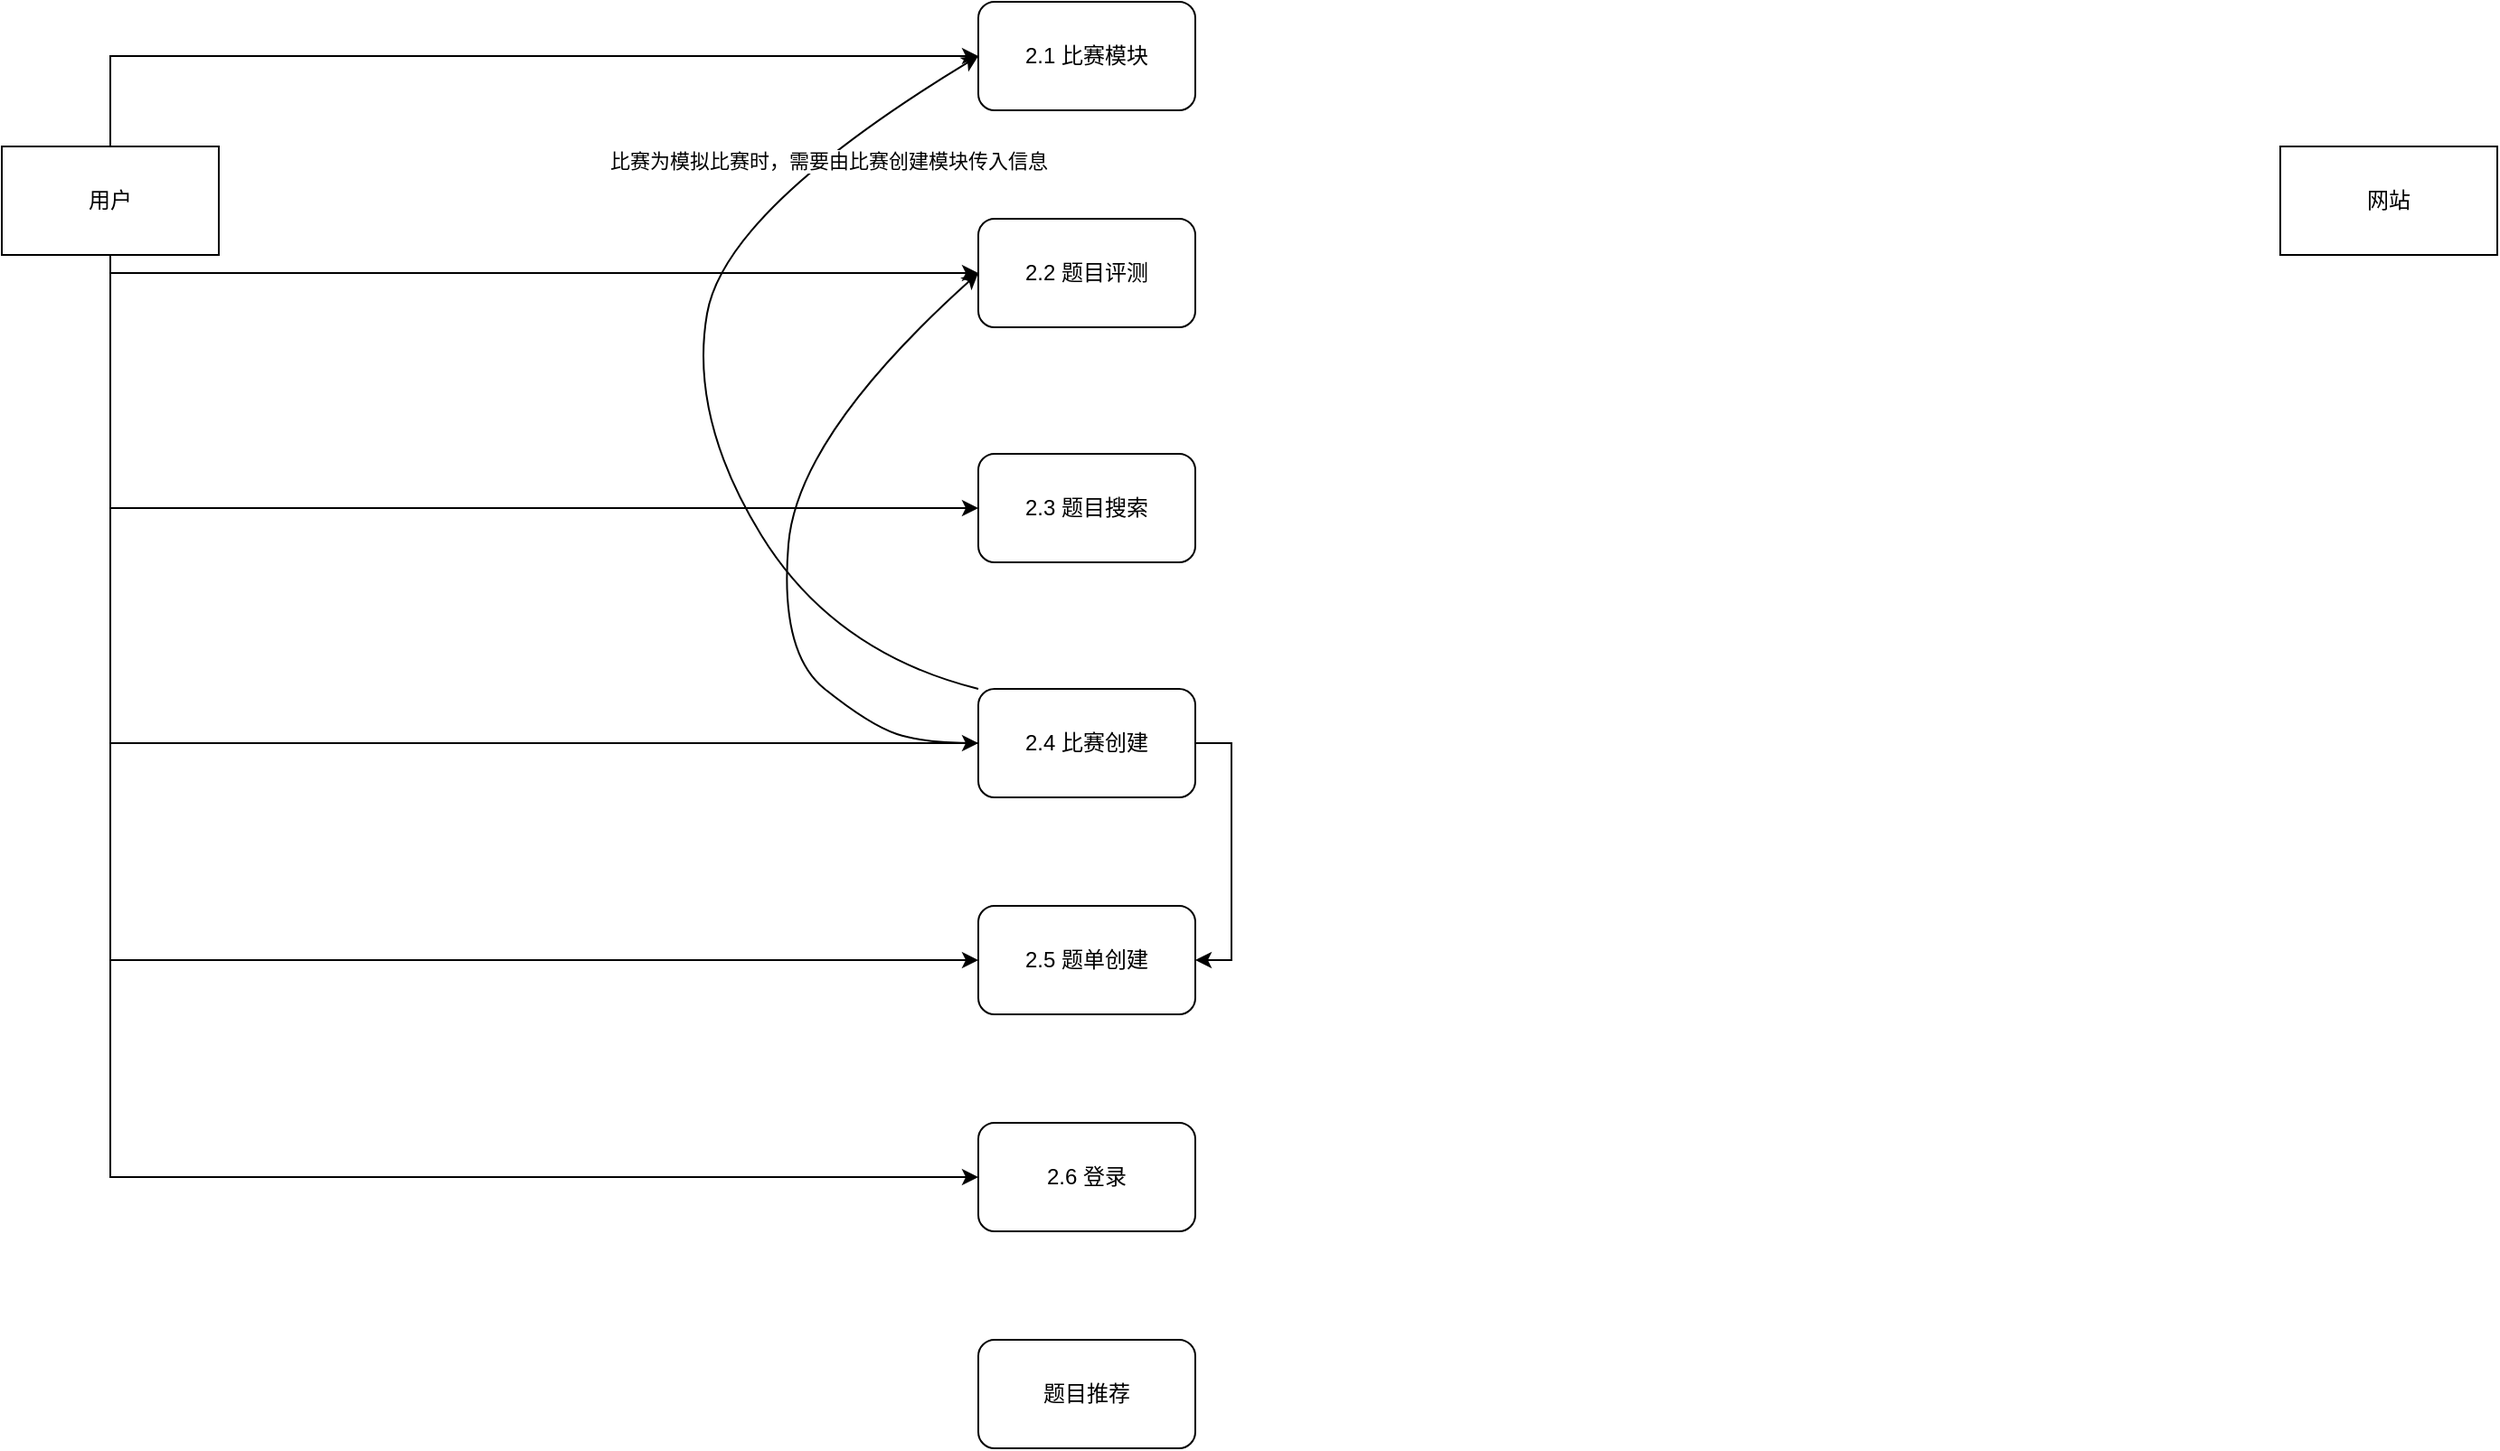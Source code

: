 <mxfile version="17.1.3" type="github">
  <diagram id="GUy75SjR7ynqyHIWaE5n" name="第 1 页">
    <mxGraphModel dx="1221" dy="654" grid="1" gridSize="10" guides="1" tooltips="1" connect="1" arrows="1" fold="1" page="1" pageScale="1" pageWidth="1600" pageHeight="900" math="0" shadow="0">
      <root>
        <mxCell id="0" />
        <mxCell id="1" parent="0" />
        <mxCell id="q0_BRSECZEaf_4aycoRN-10" style="edgeStyle=orthogonalEdgeStyle;rounded=0;orthogonalLoop=1;jettySize=auto;html=1;entryX=0;entryY=0.5;entryDx=0;entryDy=0;" edge="1" parent="1" source="q0_BRSECZEaf_4aycoRN-1" target="q0_BRSECZEaf_4aycoRN-9">
          <mxGeometry relative="1" as="geometry">
            <Array as="points">
              <mxPoint x="180" y="680" />
            </Array>
          </mxGeometry>
        </mxCell>
        <mxCell id="q0_BRSECZEaf_4aycoRN-11" style="edgeStyle=orthogonalEdgeStyle;rounded=0;orthogonalLoop=1;jettySize=auto;html=1;entryX=0;entryY=0.5;entryDx=0;entryDy=0;" edge="1" parent="1" source="q0_BRSECZEaf_4aycoRN-1" target="q0_BRSECZEaf_4aycoRN-7">
          <mxGeometry relative="1" as="geometry">
            <Array as="points">
              <mxPoint x="180" y="560" />
            </Array>
          </mxGeometry>
        </mxCell>
        <mxCell id="q0_BRSECZEaf_4aycoRN-12" style="edgeStyle=orthogonalEdgeStyle;rounded=0;orthogonalLoop=1;jettySize=auto;html=1;exitX=0.5;exitY=1;exitDx=0;exitDy=0;entryX=0;entryY=0.5;entryDx=0;entryDy=0;" edge="1" parent="1" source="q0_BRSECZEaf_4aycoRN-1" target="q0_BRSECZEaf_4aycoRN-6">
          <mxGeometry relative="1" as="geometry" />
        </mxCell>
        <mxCell id="q0_BRSECZEaf_4aycoRN-13" style="edgeStyle=orthogonalEdgeStyle;rounded=0;orthogonalLoop=1;jettySize=auto;html=1;exitX=0.5;exitY=1;exitDx=0;exitDy=0;entryX=0;entryY=0.5;entryDx=0;entryDy=0;" edge="1" parent="1" source="q0_BRSECZEaf_4aycoRN-1" target="q0_BRSECZEaf_4aycoRN-5">
          <mxGeometry relative="1" as="geometry" />
        </mxCell>
        <mxCell id="q0_BRSECZEaf_4aycoRN-14" style="edgeStyle=orthogonalEdgeStyle;rounded=0;orthogonalLoop=1;jettySize=auto;html=1;exitX=0.5;exitY=1;exitDx=0;exitDy=0;entryX=0;entryY=0.5;entryDx=0;entryDy=0;" edge="1" parent="1" source="q0_BRSECZEaf_4aycoRN-1" target="q0_BRSECZEaf_4aycoRN-4">
          <mxGeometry relative="1" as="geometry">
            <Array as="points">
              <mxPoint x="180" y="180" />
            </Array>
          </mxGeometry>
        </mxCell>
        <mxCell id="q0_BRSECZEaf_4aycoRN-15" style="edgeStyle=orthogonalEdgeStyle;rounded=0;orthogonalLoop=1;jettySize=auto;html=1;exitX=0.5;exitY=0;exitDx=0;exitDy=0;entryX=0;entryY=0.5;entryDx=0;entryDy=0;" edge="1" parent="1" source="q0_BRSECZEaf_4aycoRN-1" target="q0_BRSECZEaf_4aycoRN-3">
          <mxGeometry relative="1" as="geometry" />
        </mxCell>
        <mxCell id="q0_BRSECZEaf_4aycoRN-1" value="用户" style="rounded=0;whiteSpace=wrap;html=1;" vertex="1" parent="1">
          <mxGeometry x="120" y="110" width="120" height="60" as="geometry" />
        </mxCell>
        <mxCell id="q0_BRSECZEaf_4aycoRN-2" value="网站" style="rounded=0;whiteSpace=wrap;html=1;" vertex="1" parent="1">
          <mxGeometry x="1380" y="110" width="120" height="60" as="geometry" />
        </mxCell>
        <mxCell id="q0_BRSECZEaf_4aycoRN-3" value="2.1 比赛模块" style="rounded=1;whiteSpace=wrap;html=1;" vertex="1" parent="1">
          <mxGeometry x="660" y="30" width="120" height="60" as="geometry" />
        </mxCell>
        <mxCell id="q0_BRSECZEaf_4aycoRN-4" value="2.2 题目评测" style="rounded=1;whiteSpace=wrap;html=1;" vertex="1" parent="1">
          <mxGeometry x="660" y="150" width="120" height="60" as="geometry" />
        </mxCell>
        <mxCell id="q0_BRSECZEaf_4aycoRN-5" value="2.3 题目搜索" style="rounded=1;whiteSpace=wrap;html=1;" vertex="1" parent="1">
          <mxGeometry x="660" y="280" width="120" height="60" as="geometry" />
        </mxCell>
        <mxCell id="q0_BRSECZEaf_4aycoRN-8" style="edgeStyle=orthogonalEdgeStyle;rounded=0;orthogonalLoop=1;jettySize=auto;html=1;exitX=1;exitY=0.5;exitDx=0;exitDy=0;entryX=1;entryY=0.5;entryDx=0;entryDy=0;" edge="1" parent="1" source="q0_BRSECZEaf_4aycoRN-6" target="q0_BRSECZEaf_4aycoRN-7">
          <mxGeometry relative="1" as="geometry" />
        </mxCell>
        <mxCell id="q0_BRSECZEaf_4aycoRN-6" value="2.4 比赛创建" style="rounded=1;whiteSpace=wrap;html=1;" vertex="1" parent="1">
          <mxGeometry x="660" y="410" width="120" height="60" as="geometry" />
        </mxCell>
        <mxCell id="q0_BRSECZEaf_4aycoRN-7" value="2.5 题单创建" style="rounded=1;whiteSpace=wrap;html=1;" vertex="1" parent="1">
          <mxGeometry x="660" y="530" width="120" height="60" as="geometry" />
        </mxCell>
        <mxCell id="q0_BRSECZEaf_4aycoRN-9" value="2.6 登录" style="rounded=1;whiteSpace=wrap;html=1;" vertex="1" parent="1">
          <mxGeometry x="660" y="650" width="120" height="60" as="geometry" />
        </mxCell>
        <mxCell id="q0_BRSECZEaf_4aycoRN-16" value="" style="curved=1;endArrow=classic;html=1;rounded=0;exitX=0;exitY=0.5;exitDx=0;exitDy=0;entryX=0;entryY=0.5;entryDx=0;entryDy=0;" edge="1" parent="1" source="q0_BRSECZEaf_4aycoRN-6" target="q0_BRSECZEaf_4aycoRN-4">
          <mxGeometry width="50" height="50" relative="1" as="geometry">
            <mxPoint x="590" y="430" as="sourcePoint" />
            <mxPoint x="640" y="380" as="targetPoint" />
            <Array as="points">
              <mxPoint x="630" y="440" />
              <mxPoint x="600" y="430" />
              <mxPoint x="550" y="390" />
              <mxPoint x="560" y="270" />
            </Array>
          </mxGeometry>
        </mxCell>
        <mxCell id="q0_BRSECZEaf_4aycoRN-17" value="" style="curved=1;endArrow=classic;html=1;rounded=0;entryX=0;entryY=0.5;entryDx=0;entryDy=0;exitX=0;exitY=0;exitDx=0;exitDy=0;" edge="1" parent="1" source="q0_BRSECZEaf_4aycoRN-6" target="q0_BRSECZEaf_4aycoRN-3">
          <mxGeometry width="50" height="50" relative="1" as="geometry">
            <mxPoint x="630" y="240" as="sourcePoint" />
            <mxPoint x="640" y="85" as="targetPoint" />
            <Array as="points">
              <mxPoint x="580" y="390" />
              <mxPoint x="500" y="260" />
              <mxPoint x="520" y="145" />
            </Array>
          </mxGeometry>
        </mxCell>
        <mxCell id="q0_BRSECZEaf_4aycoRN-20" value="比赛为模拟比赛时，需要由比赛创建模块传入信息" style="edgeLabel;html=1;align=center;verticalAlign=middle;resizable=0;points=[];" vertex="1" connectable="0" parent="q0_BRSECZEaf_4aycoRN-17">
          <mxGeometry x="0.606" y="-6" relative="1" as="geometry">
            <mxPoint as="offset" />
          </mxGeometry>
        </mxCell>
        <mxCell id="q0_BRSECZEaf_4aycoRN-21" value="题目推荐" style="rounded=1;whiteSpace=wrap;html=1;" vertex="1" parent="1">
          <mxGeometry x="660" y="770" width="120" height="60" as="geometry" />
        </mxCell>
      </root>
    </mxGraphModel>
  </diagram>
</mxfile>
